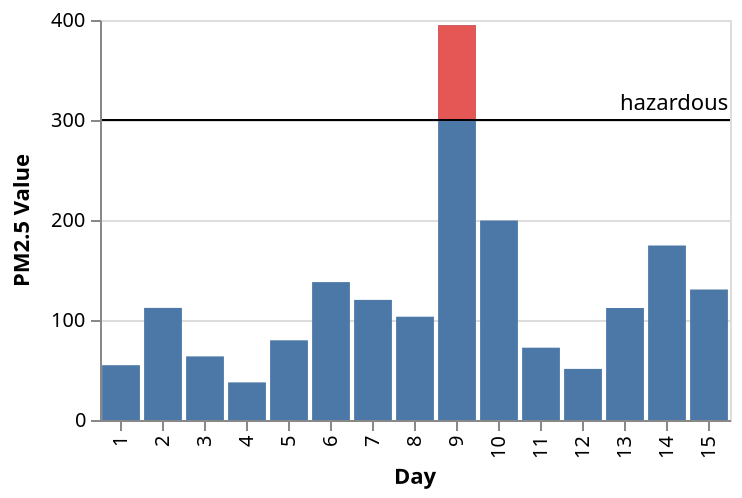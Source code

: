 {
    "$schema": "https://vega.github.io/schema/vega/v3.0.json",
    "description": "The PM2.5 value of Beijing observed 15 days, highlighting the days when PM2.5 level is hazardous to human health. Data source https://chartaccent.github.io/chartaccent.html",
    "autosize": "pad",
    "padding": 5,
    "height": 200,
    "style": "cell",
    "data": [
        {
            "name": "source_0",
            "values": [
                {
                    "Day": 1,
                    "Value": 54.8
                },
                {
                    "Day": 2,
                    "Value": 112.1
                },
                {
                    "Day": 3,
                    "Value": 63.6
                },
                {
                    "Day": 4,
                    "Value": 37.6
                },
                {
                    "Day": 5,
                    "Value": 79.7
                },
                {
                    "Day": 6,
                    "Value": 137.9
                },
                {
                    "Day": 7,
                    "Value": 120.1
                },
                {
                    "Day": 8,
                    "Value": 103.3
                },
                {
                    "Day": 9,
                    "Value": 394.8
                },
                {
                    "Day": 10,
                    "Value": 199.5
                },
                {
                    "Day": 11,
                    "Value": 72.3
                },
                {
                    "Day": 12,
                    "Value": 51.1
                },
                {
                    "Day": 13,
                    "Value": 112
                },
                {
                    "Day": 14,
                    "Value": 174.5
                },
                {
                    "Day": 15,
                    "Value": 130.5
                }
            ]
        },
        {
            "name": "source_1",
            "values": [
                {
                    "ThresholdValue": 300,
                    "Threshold": "hazardous"
                }
            ]
        },
        {
            "name": "data_1",
            "source": "source_0",
            "transform": [
                {
                    "type": "formula",
                    "expr": "toNumber(datum[\"Value\"])",
                    "as": "Value"
                },
                {
                    "type": "filter",
                    "expr": "datum[\"Value\"] !== null && !isNaN(datum[\"Value\"])"
                }
            ]
        },
        {
            "name": "data_2",
            "source": "source_0",
            "transform": [
                {
                    "type": "formula",
                    "expr": "toNumber(datum[\"Value\"])",
                    "as": "Value"
                },
                {
                    "type": "filter",
                    "expr": "datum.Value >= 300"
                },
                {
                    "type": "formula",
                    "expr": "300",
                    "as": "baseline"
                },
                {
                    "type": "filter",
                    "expr": "datum[\"baseline\"] !== null && !isNaN(datum[\"baseline\"])"
                }
            ]
        },
        {
            "name": "data_4",
            "source": "source_1",
            "transform": [
                {
                    "type": "formula",
                    "expr": "toNumber(datum[\"ThresholdValue\"])",
                    "as": "ThresholdValue"
                },
                {
                    "type": "filter",
                    "expr": "datum[\"ThresholdValue\"] !== null && !isNaN(datum[\"ThresholdValue\"])"
                }
            ]
        },
        {
            "name": "data_5",
            "source": "source_1",
            "transform": [
                {
                    "type": "formula",
                    "expr": "toNumber(datum[\"ThresholdValue\"])",
                    "as": "ThresholdValue"
                },
                {
                    "type": "filter",
                    "expr": "datum[\"ThresholdValue\"] !== null && !isNaN(datum[\"ThresholdValue\"])"
                }
            ]
        }
    ],
    "signals": [
        {
            "name": "x_step",
            "value": 21
        },
        {
            "name": "width",
            "update": "bandspace(domain('x').length, 0.1, 0.05) * x_step"
        }
    ],
    "marks": [
        {
            "name": "layer_0_layer_0_marks",
            "type": "rect",
            "style": [
                "bar"
            ],
            "from": {
                "data": "data_1"
            },
            "encode": {
                "update": {
                    "fill": {
                        "value": "#4c78a8"
                    },
                    "x": {
                        "scale": "x",
                        "field": "Day"
                    },
                    "width": {
                        "scale": "x",
                        "band": true
                    },
                    "y": {
                        "scale": "y",
                        "field": "Value"
                    },
                    "y2": {
                        "scale": "y",
                        "value": 0
                    }
                }
            }
        },
        {
            "name": "layer_0_layer_1_marks",
            "type": "rect",
            "style": [
                "bar"
            ],
            "from": {
                "data": "data_2"
            },
            "encode": {
                "update": {
                    "fill": {
                        "value": "#e45755"
                    },
                    "x": {
                        "scale": "x",
                        "field": "Day"
                    },
                    "width": {
                        "scale": "x",
                        "band": true
                    },
                    "y": {
                        "scale": "y",
                        "field": "baseline"
                    },
                    "y2": {
                        "scale": "y",
                        "field": "Value"
                    }
                }
            }
        },
        {
            "name": "layer_1_layer_0_marks",
            "type": "rule",
            "style": [
                "rule"
            ],
            "from": {
                "data": "data_4"
            },
            "encode": {
                "update": {
                    "stroke": {
                        "value": "black"
                    },
                    "x": {
                        "value": 0
                    },
                    "y": {
                        "scale": "y",
                        "field": "ThresholdValue"
                    },
                    "x2": {
                        "field": {
                            "group": "width"
                        }
                    }
                }
            }
        },
        {
            "name": "layer_1_layer_1_marks",
            "type": "text",
            "style": [
                "text"
            ],
            "from": {
                "data": "data_5"
            },
            "encode": {
                "update": {
                    "align": {
                        "value": "left"
                    },
                    "dx": {
                        "value": 215
                    },
                    "dy": {
                        "value": -5
                    },
                    "fill": {
                        "value": "black"
                    },
                    "x": {
                        "value": 45
                    },
                    "y": {
                        "scale": "y",
                        "field": "ThresholdValue"
                    },
                    "text": {
                        "signal": "''+datum[\"Threshold\"]"
                    }
                }
            }
        }
    ],
    "scales": [
        {
            "name": "x",
            "type": "band",
            "domain": {
                "fields": [
                    {
                        "data": "data_1",
                        "field": "Day"
                    },
                    {
                        "data": "data_2",
                        "field": "Day"
                    }
                ],
                "sort": true
            },
            "range": {
                "step": {
                    "signal": "x_step"
                }
            },
            "paddingInner": 0.1,
            "paddingOuter": 0.05
        },
        {
            "name": "y",
            "type": "linear",
            "domain": {
                "fields": [
                    {
                        "data": "data_1",
                        "field": "Value"
                    },
                    {
                        "data": "data_2",
                        "field": "baseline"
                    },
                    {
                        "data": "data_2",
                        "field": "Value"
                    },
                    {
                        "data": "data_4",
                        "field": "ThresholdValue"
                    },
                    {
                        "data": "data_5",
                        "field": "ThresholdValue"
                    }
                ]
            },
            "range": [
                {
                    "signal": "height"
                },
                0
            ],
            "nice": true,
            "zero": true
        }
    ],
    "axes": [
        {
            "scale": "x",
            "orient": "bottom",
            "labelOverlap": true,
            "title": "Day",
            "zindex": 1,
            "encode": {
                "labels": {
                    "update": {
                        "angle": {
                            "value": 270
                        },
                        "align": {
                            "value": "right"
                        },
                        "baseline": {
                            "value": "middle"
                        }
                    }
                }
            }
        },
        {
            "title": "PM2.5 Value",
            "scale": "y",
            "orient": "left",
            "labelOverlap": true,
            "tickCount": {
                "signal": "ceil(height/40)"
            },
            "zindex": 1
        },
        {
            "scale": "y",
            "orient": "left",
            "domain": false,
            "grid": true,
            "labels": false,
            "maxExtent": 0,
            "minExtent": 0,
            "tickCount": {
                "signal": "ceil(height/40)"
            },
            "ticks": false,
            "zindex": 0,
            "gridScale": "x"
        }
    ],
    "config": {
        "axisY": {
            "minExtent": 30
        }
    }
}
